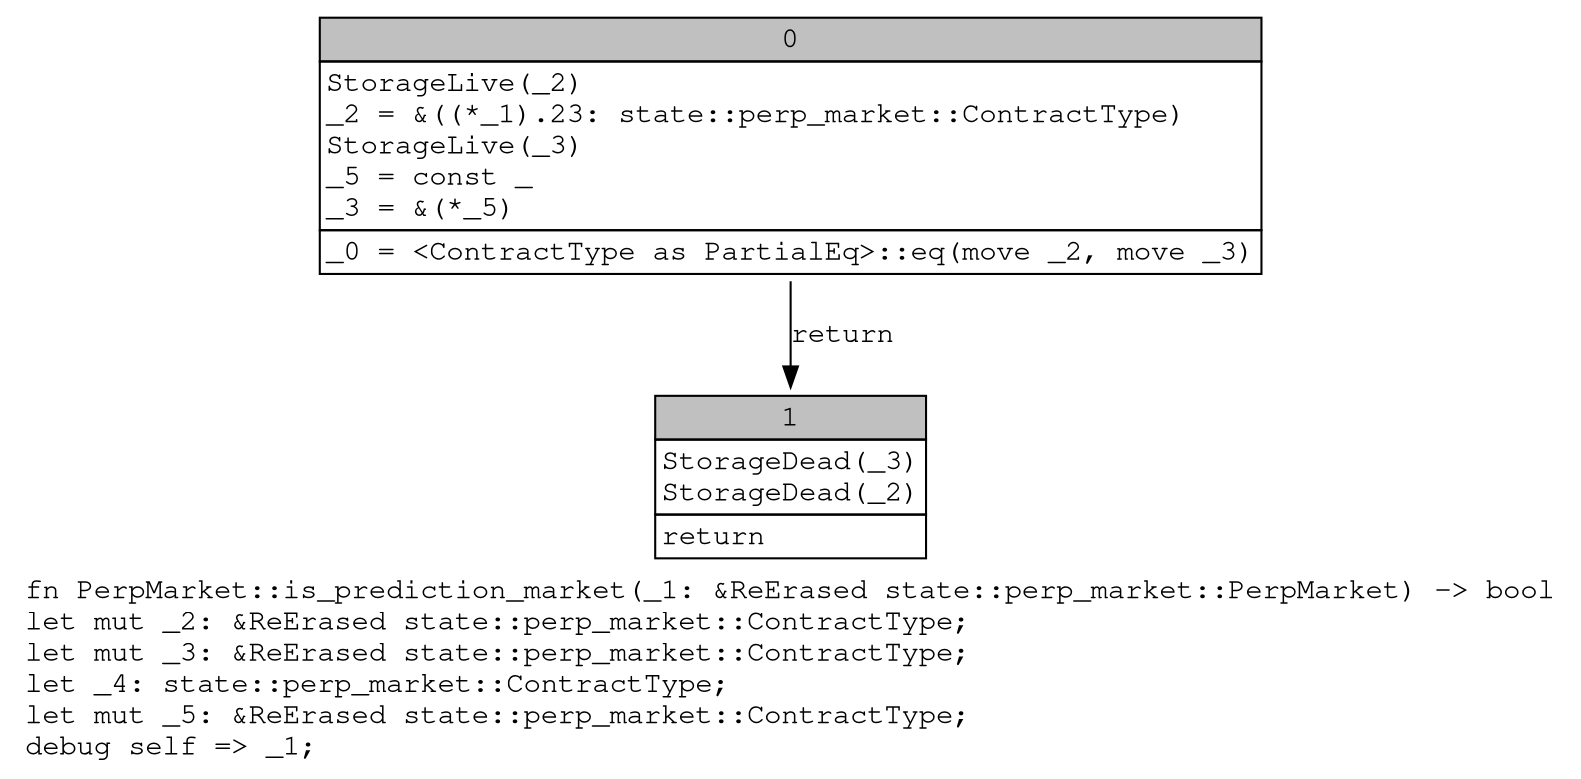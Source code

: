 digraph Mir_0_3807 {
    graph [fontname="Courier, monospace"];
    node [fontname="Courier, monospace"];
    edge [fontname="Courier, monospace"];
    label=<fn PerpMarket::is_prediction_market(_1: &amp;ReErased state::perp_market::PerpMarket) -&gt; bool<br align="left"/>let mut _2: &amp;ReErased state::perp_market::ContractType;<br align="left"/>let mut _3: &amp;ReErased state::perp_market::ContractType;<br align="left"/>let _4: state::perp_market::ContractType;<br align="left"/>let mut _5: &amp;ReErased state::perp_market::ContractType;<br align="left"/>debug self =&gt; _1;<br align="left"/>>;
    bb0__0_3807 [shape="none", label=<<table border="0" cellborder="1" cellspacing="0"><tr><td bgcolor="gray" align="center" colspan="1">0</td></tr><tr><td align="left" balign="left">StorageLive(_2)<br/>_2 = &amp;((*_1).23: state::perp_market::ContractType)<br/>StorageLive(_3)<br/>_5 = const _<br/>_3 = &amp;(*_5)<br/></td></tr><tr><td align="left">_0 = &lt;ContractType as PartialEq&gt;::eq(move _2, move _3)</td></tr></table>>];
    bb1__0_3807 [shape="none", label=<<table border="0" cellborder="1" cellspacing="0"><tr><td bgcolor="gray" align="center" colspan="1">1</td></tr><tr><td align="left" balign="left">StorageDead(_3)<br/>StorageDead(_2)<br/></td></tr><tr><td align="left">return</td></tr></table>>];
    bb0__0_3807 -> bb1__0_3807 [label="return"];
}

